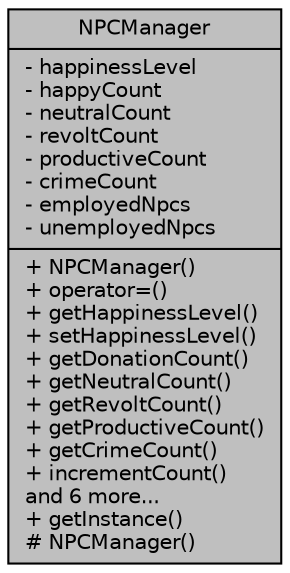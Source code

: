 digraph "NPCManager"
{
 // LATEX_PDF_SIZE
  edge [fontname="Helvetica",fontsize="10",labelfontname="Helvetica",labelfontsize="10"];
  node [fontname="Helvetica",fontsize="10",shape=record];
  Node1 [label="{NPCManager\n|- happinessLevel\l- happyCount\l- neutralCount\l- revoltCount\l- productiveCount\l- crimeCount\l- employedNpcs\l- unemployedNpcs\l|+ NPCManager()\l+ operator=()\l+ getHappinessLevel()\l+ setHappinessLevel()\l+ getDonationCount()\l+ getNeutralCount()\l+ getRevoltCount()\l+ getProductiveCount()\l+ getCrimeCount()\l+ incrementCount()\land 6 more...\l+ getInstance()\l# NPCManager()\l}",height=0.2,width=0.4,color="black", fillcolor="grey75", style="filled", fontcolor="black",tooltip="Singleton class managing the state and statistics of NPCs."];
}
